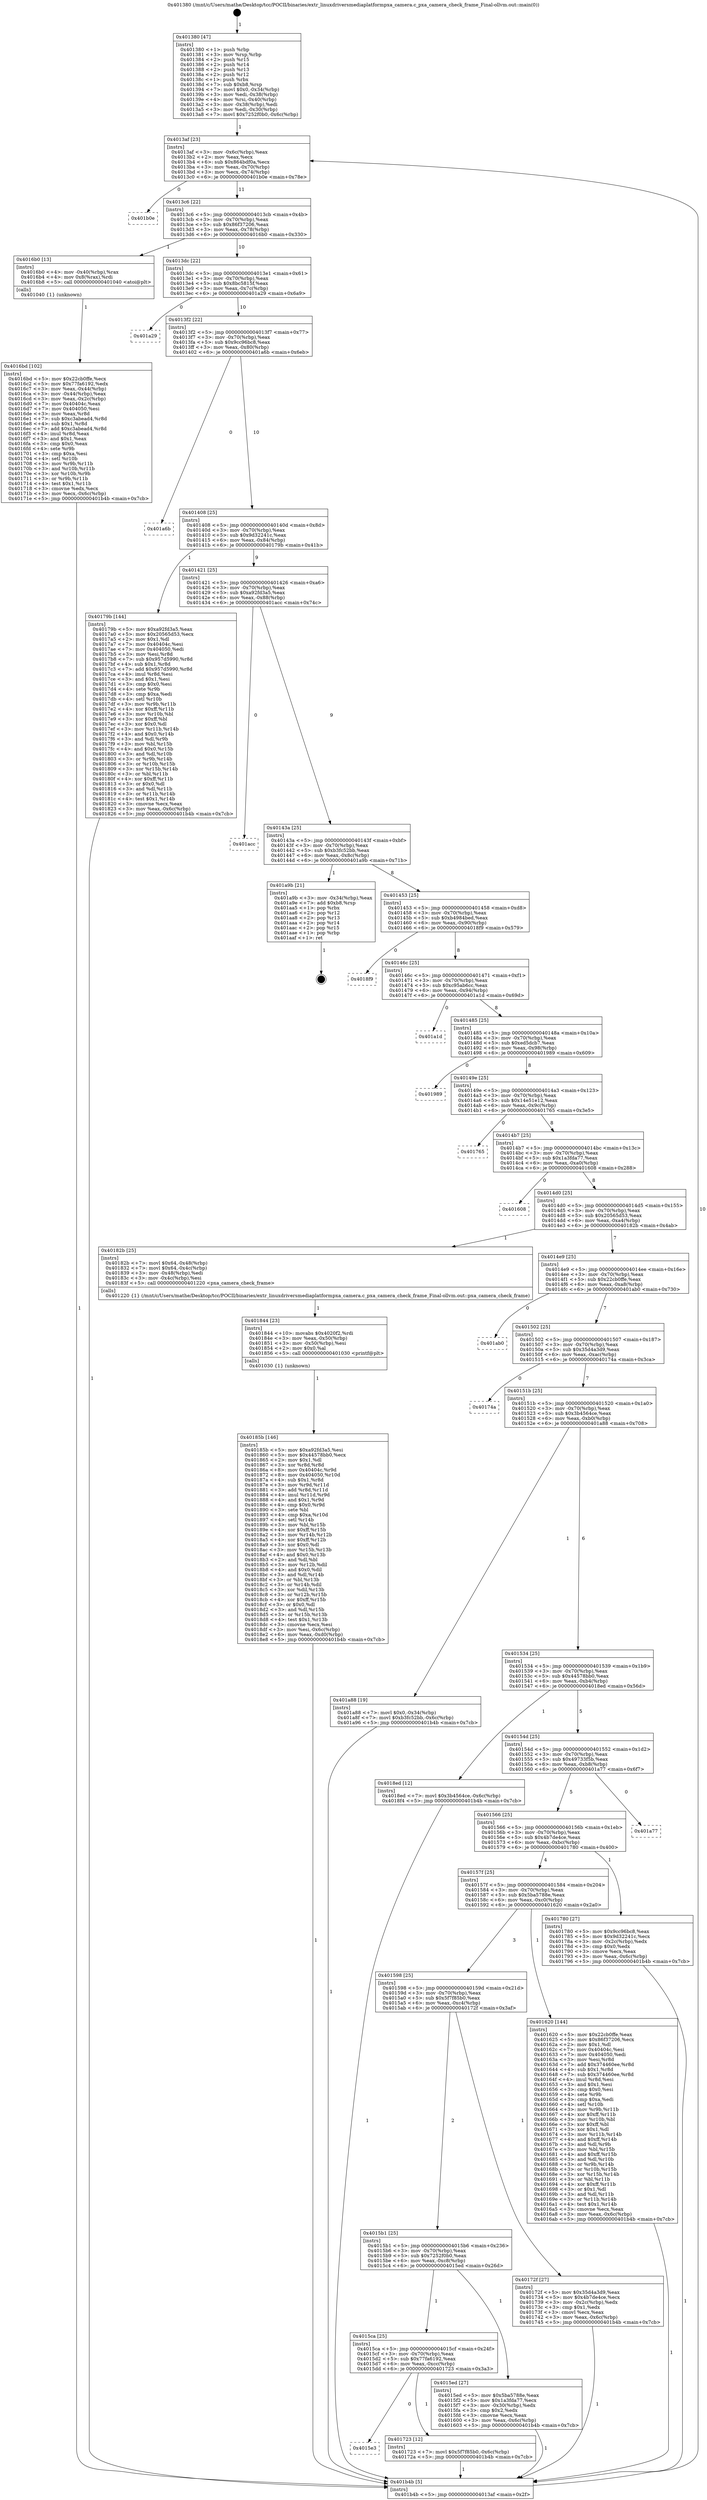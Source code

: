 digraph "0x401380" {
  label = "0x401380 (/mnt/c/Users/mathe/Desktop/tcc/POCII/binaries/extr_linuxdriversmediaplatformpxa_camera.c_pxa_camera_check_frame_Final-ollvm.out::main(0))"
  labelloc = "t"
  node[shape=record]

  Entry [label="",width=0.3,height=0.3,shape=circle,fillcolor=black,style=filled]
  "0x4013af" [label="{
     0x4013af [23]\l
     | [instrs]\l
     &nbsp;&nbsp;0x4013af \<+3\>: mov -0x6c(%rbp),%eax\l
     &nbsp;&nbsp;0x4013b2 \<+2\>: mov %eax,%ecx\l
     &nbsp;&nbsp;0x4013b4 \<+6\>: sub $0x864bdf0a,%ecx\l
     &nbsp;&nbsp;0x4013ba \<+3\>: mov %eax,-0x70(%rbp)\l
     &nbsp;&nbsp;0x4013bd \<+3\>: mov %ecx,-0x74(%rbp)\l
     &nbsp;&nbsp;0x4013c0 \<+6\>: je 0000000000401b0e \<main+0x78e\>\l
  }"]
  "0x401b0e" [label="{
     0x401b0e\l
  }", style=dashed]
  "0x4013c6" [label="{
     0x4013c6 [22]\l
     | [instrs]\l
     &nbsp;&nbsp;0x4013c6 \<+5\>: jmp 00000000004013cb \<main+0x4b\>\l
     &nbsp;&nbsp;0x4013cb \<+3\>: mov -0x70(%rbp),%eax\l
     &nbsp;&nbsp;0x4013ce \<+5\>: sub $0x86f37206,%eax\l
     &nbsp;&nbsp;0x4013d3 \<+3\>: mov %eax,-0x78(%rbp)\l
     &nbsp;&nbsp;0x4013d6 \<+6\>: je 00000000004016b0 \<main+0x330\>\l
  }"]
  Exit [label="",width=0.3,height=0.3,shape=circle,fillcolor=black,style=filled,peripheries=2]
  "0x4016b0" [label="{
     0x4016b0 [13]\l
     | [instrs]\l
     &nbsp;&nbsp;0x4016b0 \<+4\>: mov -0x40(%rbp),%rax\l
     &nbsp;&nbsp;0x4016b4 \<+4\>: mov 0x8(%rax),%rdi\l
     &nbsp;&nbsp;0x4016b8 \<+5\>: call 0000000000401040 \<atoi@plt\>\l
     | [calls]\l
     &nbsp;&nbsp;0x401040 \{1\} (unknown)\l
  }"]
  "0x4013dc" [label="{
     0x4013dc [22]\l
     | [instrs]\l
     &nbsp;&nbsp;0x4013dc \<+5\>: jmp 00000000004013e1 \<main+0x61\>\l
     &nbsp;&nbsp;0x4013e1 \<+3\>: mov -0x70(%rbp),%eax\l
     &nbsp;&nbsp;0x4013e4 \<+5\>: sub $0x8bc5815f,%eax\l
     &nbsp;&nbsp;0x4013e9 \<+3\>: mov %eax,-0x7c(%rbp)\l
     &nbsp;&nbsp;0x4013ec \<+6\>: je 0000000000401a29 \<main+0x6a9\>\l
  }"]
  "0x40185b" [label="{
     0x40185b [146]\l
     | [instrs]\l
     &nbsp;&nbsp;0x40185b \<+5\>: mov $0xa92fd3a5,%esi\l
     &nbsp;&nbsp;0x401860 \<+5\>: mov $0x44578bb0,%ecx\l
     &nbsp;&nbsp;0x401865 \<+2\>: mov $0x1,%dl\l
     &nbsp;&nbsp;0x401867 \<+3\>: xor %r8d,%r8d\l
     &nbsp;&nbsp;0x40186a \<+8\>: mov 0x40404c,%r9d\l
     &nbsp;&nbsp;0x401872 \<+8\>: mov 0x404050,%r10d\l
     &nbsp;&nbsp;0x40187a \<+4\>: sub $0x1,%r8d\l
     &nbsp;&nbsp;0x40187e \<+3\>: mov %r9d,%r11d\l
     &nbsp;&nbsp;0x401881 \<+3\>: add %r8d,%r11d\l
     &nbsp;&nbsp;0x401884 \<+4\>: imul %r11d,%r9d\l
     &nbsp;&nbsp;0x401888 \<+4\>: and $0x1,%r9d\l
     &nbsp;&nbsp;0x40188c \<+4\>: cmp $0x0,%r9d\l
     &nbsp;&nbsp;0x401890 \<+3\>: sete %bl\l
     &nbsp;&nbsp;0x401893 \<+4\>: cmp $0xa,%r10d\l
     &nbsp;&nbsp;0x401897 \<+4\>: setl %r14b\l
     &nbsp;&nbsp;0x40189b \<+3\>: mov %bl,%r15b\l
     &nbsp;&nbsp;0x40189e \<+4\>: xor $0xff,%r15b\l
     &nbsp;&nbsp;0x4018a2 \<+3\>: mov %r14b,%r12b\l
     &nbsp;&nbsp;0x4018a5 \<+4\>: xor $0xff,%r12b\l
     &nbsp;&nbsp;0x4018a9 \<+3\>: xor $0x0,%dl\l
     &nbsp;&nbsp;0x4018ac \<+3\>: mov %r15b,%r13b\l
     &nbsp;&nbsp;0x4018af \<+4\>: and $0x0,%r13b\l
     &nbsp;&nbsp;0x4018b3 \<+2\>: and %dl,%bl\l
     &nbsp;&nbsp;0x4018b5 \<+3\>: mov %r12b,%dil\l
     &nbsp;&nbsp;0x4018b8 \<+4\>: and $0x0,%dil\l
     &nbsp;&nbsp;0x4018bc \<+3\>: and %dl,%r14b\l
     &nbsp;&nbsp;0x4018bf \<+3\>: or %bl,%r13b\l
     &nbsp;&nbsp;0x4018c2 \<+3\>: or %r14b,%dil\l
     &nbsp;&nbsp;0x4018c5 \<+3\>: xor %dil,%r13b\l
     &nbsp;&nbsp;0x4018c8 \<+3\>: or %r12b,%r15b\l
     &nbsp;&nbsp;0x4018cb \<+4\>: xor $0xff,%r15b\l
     &nbsp;&nbsp;0x4018cf \<+3\>: or $0x0,%dl\l
     &nbsp;&nbsp;0x4018d2 \<+3\>: and %dl,%r15b\l
     &nbsp;&nbsp;0x4018d5 \<+3\>: or %r15b,%r13b\l
     &nbsp;&nbsp;0x4018d8 \<+4\>: test $0x1,%r13b\l
     &nbsp;&nbsp;0x4018dc \<+3\>: cmovne %ecx,%esi\l
     &nbsp;&nbsp;0x4018df \<+3\>: mov %esi,-0x6c(%rbp)\l
     &nbsp;&nbsp;0x4018e2 \<+6\>: mov %eax,-0xd0(%rbp)\l
     &nbsp;&nbsp;0x4018e8 \<+5\>: jmp 0000000000401b4b \<main+0x7cb\>\l
  }"]
  "0x401a29" [label="{
     0x401a29\l
  }", style=dashed]
  "0x4013f2" [label="{
     0x4013f2 [22]\l
     | [instrs]\l
     &nbsp;&nbsp;0x4013f2 \<+5\>: jmp 00000000004013f7 \<main+0x77\>\l
     &nbsp;&nbsp;0x4013f7 \<+3\>: mov -0x70(%rbp),%eax\l
     &nbsp;&nbsp;0x4013fa \<+5\>: sub $0x9cc96bc8,%eax\l
     &nbsp;&nbsp;0x4013ff \<+3\>: mov %eax,-0x80(%rbp)\l
     &nbsp;&nbsp;0x401402 \<+6\>: je 0000000000401a6b \<main+0x6eb\>\l
  }"]
  "0x401844" [label="{
     0x401844 [23]\l
     | [instrs]\l
     &nbsp;&nbsp;0x401844 \<+10\>: movabs $0x4020f2,%rdi\l
     &nbsp;&nbsp;0x40184e \<+3\>: mov %eax,-0x50(%rbp)\l
     &nbsp;&nbsp;0x401851 \<+3\>: mov -0x50(%rbp),%esi\l
     &nbsp;&nbsp;0x401854 \<+2\>: mov $0x0,%al\l
     &nbsp;&nbsp;0x401856 \<+5\>: call 0000000000401030 \<printf@plt\>\l
     | [calls]\l
     &nbsp;&nbsp;0x401030 \{1\} (unknown)\l
  }"]
  "0x401a6b" [label="{
     0x401a6b\l
  }", style=dashed]
  "0x401408" [label="{
     0x401408 [25]\l
     | [instrs]\l
     &nbsp;&nbsp;0x401408 \<+5\>: jmp 000000000040140d \<main+0x8d\>\l
     &nbsp;&nbsp;0x40140d \<+3\>: mov -0x70(%rbp),%eax\l
     &nbsp;&nbsp;0x401410 \<+5\>: sub $0x9d32241c,%eax\l
     &nbsp;&nbsp;0x401415 \<+6\>: mov %eax,-0x84(%rbp)\l
     &nbsp;&nbsp;0x40141b \<+6\>: je 000000000040179b \<main+0x41b\>\l
  }"]
  "0x4015e3" [label="{
     0x4015e3\l
  }", style=dashed]
  "0x40179b" [label="{
     0x40179b [144]\l
     | [instrs]\l
     &nbsp;&nbsp;0x40179b \<+5\>: mov $0xa92fd3a5,%eax\l
     &nbsp;&nbsp;0x4017a0 \<+5\>: mov $0x20565d53,%ecx\l
     &nbsp;&nbsp;0x4017a5 \<+2\>: mov $0x1,%dl\l
     &nbsp;&nbsp;0x4017a7 \<+7\>: mov 0x40404c,%esi\l
     &nbsp;&nbsp;0x4017ae \<+7\>: mov 0x404050,%edi\l
     &nbsp;&nbsp;0x4017b5 \<+3\>: mov %esi,%r8d\l
     &nbsp;&nbsp;0x4017b8 \<+7\>: sub $0x957d5990,%r8d\l
     &nbsp;&nbsp;0x4017bf \<+4\>: sub $0x1,%r8d\l
     &nbsp;&nbsp;0x4017c3 \<+7\>: add $0x957d5990,%r8d\l
     &nbsp;&nbsp;0x4017ca \<+4\>: imul %r8d,%esi\l
     &nbsp;&nbsp;0x4017ce \<+3\>: and $0x1,%esi\l
     &nbsp;&nbsp;0x4017d1 \<+3\>: cmp $0x0,%esi\l
     &nbsp;&nbsp;0x4017d4 \<+4\>: sete %r9b\l
     &nbsp;&nbsp;0x4017d8 \<+3\>: cmp $0xa,%edi\l
     &nbsp;&nbsp;0x4017db \<+4\>: setl %r10b\l
     &nbsp;&nbsp;0x4017df \<+3\>: mov %r9b,%r11b\l
     &nbsp;&nbsp;0x4017e2 \<+4\>: xor $0xff,%r11b\l
     &nbsp;&nbsp;0x4017e6 \<+3\>: mov %r10b,%bl\l
     &nbsp;&nbsp;0x4017e9 \<+3\>: xor $0xff,%bl\l
     &nbsp;&nbsp;0x4017ec \<+3\>: xor $0x0,%dl\l
     &nbsp;&nbsp;0x4017ef \<+3\>: mov %r11b,%r14b\l
     &nbsp;&nbsp;0x4017f2 \<+4\>: and $0x0,%r14b\l
     &nbsp;&nbsp;0x4017f6 \<+3\>: and %dl,%r9b\l
     &nbsp;&nbsp;0x4017f9 \<+3\>: mov %bl,%r15b\l
     &nbsp;&nbsp;0x4017fc \<+4\>: and $0x0,%r15b\l
     &nbsp;&nbsp;0x401800 \<+3\>: and %dl,%r10b\l
     &nbsp;&nbsp;0x401803 \<+3\>: or %r9b,%r14b\l
     &nbsp;&nbsp;0x401806 \<+3\>: or %r10b,%r15b\l
     &nbsp;&nbsp;0x401809 \<+3\>: xor %r15b,%r14b\l
     &nbsp;&nbsp;0x40180c \<+3\>: or %bl,%r11b\l
     &nbsp;&nbsp;0x40180f \<+4\>: xor $0xff,%r11b\l
     &nbsp;&nbsp;0x401813 \<+3\>: or $0x0,%dl\l
     &nbsp;&nbsp;0x401816 \<+3\>: and %dl,%r11b\l
     &nbsp;&nbsp;0x401819 \<+3\>: or %r11b,%r14b\l
     &nbsp;&nbsp;0x40181c \<+4\>: test $0x1,%r14b\l
     &nbsp;&nbsp;0x401820 \<+3\>: cmovne %ecx,%eax\l
     &nbsp;&nbsp;0x401823 \<+3\>: mov %eax,-0x6c(%rbp)\l
     &nbsp;&nbsp;0x401826 \<+5\>: jmp 0000000000401b4b \<main+0x7cb\>\l
  }"]
  "0x401421" [label="{
     0x401421 [25]\l
     | [instrs]\l
     &nbsp;&nbsp;0x401421 \<+5\>: jmp 0000000000401426 \<main+0xa6\>\l
     &nbsp;&nbsp;0x401426 \<+3\>: mov -0x70(%rbp),%eax\l
     &nbsp;&nbsp;0x401429 \<+5\>: sub $0xa92fd3a5,%eax\l
     &nbsp;&nbsp;0x40142e \<+6\>: mov %eax,-0x88(%rbp)\l
     &nbsp;&nbsp;0x401434 \<+6\>: je 0000000000401acc \<main+0x74c\>\l
  }"]
  "0x401723" [label="{
     0x401723 [12]\l
     | [instrs]\l
     &nbsp;&nbsp;0x401723 \<+7\>: movl $0x5f7f85b0,-0x6c(%rbp)\l
     &nbsp;&nbsp;0x40172a \<+5\>: jmp 0000000000401b4b \<main+0x7cb\>\l
  }"]
  "0x401acc" [label="{
     0x401acc\l
  }", style=dashed]
  "0x40143a" [label="{
     0x40143a [25]\l
     | [instrs]\l
     &nbsp;&nbsp;0x40143a \<+5\>: jmp 000000000040143f \<main+0xbf\>\l
     &nbsp;&nbsp;0x40143f \<+3\>: mov -0x70(%rbp),%eax\l
     &nbsp;&nbsp;0x401442 \<+5\>: sub $0xb3fc52bb,%eax\l
     &nbsp;&nbsp;0x401447 \<+6\>: mov %eax,-0x8c(%rbp)\l
     &nbsp;&nbsp;0x40144d \<+6\>: je 0000000000401a9b \<main+0x71b\>\l
  }"]
  "0x4016bd" [label="{
     0x4016bd [102]\l
     | [instrs]\l
     &nbsp;&nbsp;0x4016bd \<+5\>: mov $0x22cb0ffe,%ecx\l
     &nbsp;&nbsp;0x4016c2 \<+5\>: mov $0x77fa6192,%edx\l
     &nbsp;&nbsp;0x4016c7 \<+3\>: mov %eax,-0x44(%rbp)\l
     &nbsp;&nbsp;0x4016ca \<+3\>: mov -0x44(%rbp),%eax\l
     &nbsp;&nbsp;0x4016cd \<+3\>: mov %eax,-0x2c(%rbp)\l
     &nbsp;&nbsp;0x4016d0 \<+7\>: mov 0x40404c,%eax\l
     &nbsp;&nbsp;0x4016d7 \<+7\>: mov 0x404050,%esi\l
     &nbsp;&nbsp;0x4016de \<+3\>: mov %eax,%r8d\l
     &nbsp;&nbsp;0x4016e1 \<+7\>: sub $0xc3abead4,%r8d\l
     &nbsp;&nbsp;0x4016e8 \<+4\>: sub $0x1,%r8d\l
     &nbsp;&nbsp;0x4016ec \<+7\>: add $0xc3abead4,%r8d\l
     &nbsp;&nbsp;0x4016f3 \<+4\>: imul %r8d,%eax\l
     &nbsp;&nbsp;0x4016f7 \<+3\>: and $0x1,%eax\l
     &nbsp;&nbsp;0x4016fa \<+3\>: cmp $0x0,%eax\l
     &nbsp;&nbsp;0x4016fd \<+4\>: sete %r9b\l
     &nbsp;&nbsp;0x401701 \<+3\>: cmp $0xa,%esi\l
     &nbsp;&nbsp;0x401704 \<+4\>: setl %r10b\l
     &nbsp;&nbsp;0x401708 \<+3\>: mov %r9b,%r11b\l
     &nbsp;&nbsp;0x40170b \<+3\>: and %r10b,%r11b\l
     &nbsp;&nbsp;0x40170e \<+3\>: xor %r10b,%r9b\l
     &nbsp;&nbsp;0x401711 \<+3\>: or %r9b,%r11b\l
     &nbsp;&nbsp;0x401714 \<+4\>: test $0x1,%r11b\l
     &nbsp;&nbsp;0x401718 \<+3\>: cmovne %edx,%ecx\l
     &nbsp;&nbsp;0x40171b \<+3\>: mov %ecx,-0x6c(%rbp)\l
     &nbsp;&nbsp;0x40171e \<+5\>: jmp 0000000000401b4b \<main+0x7cb\>\l
  }"]
  "0x401a9b" [label="{
     0x401a9b [21]\l
     | [instrs]\l
     &nbsp;&nbsp;0x401a9b \<+3\>: mov -0x34(%rbp),%eax\l
     &nbsp;&nbsp;0x401a9e \<+7\>: add $0xb8,%rsp\l
     &nbsp;&nbsp;0x401aa5 \<+1\>: pop %rbx\l
     &nbsp;&nbsp;0x401aa6 \<+2\>: pop %r12\l
     &nbsp;&nbsp;0x401aa8 \<+2\>: pop %r13\l
     &nbsp;&nbsp;0x401aaa \<+2\>: pop %r14\l
     &nbsp;&nbsp;0x401aac \<+2\>: pop %r15\l
     &nbsp;&nbsp;0x401aae \<+1\>: pop %rbp\l
     &nbsp;&nbsp;0x401aaf \<+1\>: ret\l
  }"]
  "0x401453" [label="{
     0x401453 [25]\l
     | [instrs]\l
     &nbsp;&nbsp;0x401453 \<+5\>: jmp 0000000000401458 \<main+0xd8\>\l
     &nbsp;&nbsp;0x401458 \<+3\>: mov -0x70(%rbp),%eax\l
     &nbsp;&nbsp;0x40145b \<+5\>: sub $0xb4984bed,%eax\l
     &nbsp;&nbsp;0x401460 \<+6\>: mov %eax,-0x90(%rbp)\l
     &nbsp;&nbsp;0x401466 \<+6\>: je 00000000004018f9 \<main+0x579\>\l
  }"]
  "0x401380" [label="{
     0x401380 [47]\l
     | [instrs]\l
     &nbsp;&nbsp;0x401380 \<+1\>: push %rbp\l
     &nbsp;&nbsp;0x401381 \<+3\>: mov %rsp,%rbp\l
     &nbsp;&nbsp;0x401384 \<+2\>: push %r15\l
     &nbsp;&nbsp;0x401386 \<+2\>: push %r14\l
     &nbsp;&nbsp;0x401388 \<+2\>: push %r13\l
     &nbsp;&nbsp;0x40138a \<+2\>: push %r12\l
     &nbsp;&nbsp;0x40138c \<+1\>: push %rbx\l
     &nbsp;&nbsp;0x40138d \<+7\>: sub $0xb8,%rsp\l
     &nbsp;&nbsp;0x401394 \<+7\>: movl $0x0,-0x34(%rbp)\l
     &nbsp;&nbsp;0x40139b \<+3\>: mov %edi,-0x38(%rbp)\l
     &nbsp;&nbsp;0x40139e \<+4\>: mov %rsi,-0x40(%rbp)\l
     &nbsp;&nbsp;0x4013a2 \<+3\>: mov -0x38(%rbp),%edi\l
     &nbsp;&nbsp;0x4013a5 \<+3\>: mov %edi,-0x30(%rbp)\l
     &nbsp;&nbsp;0x4013a8 \<+7\>: movl $0x7252f0b0,-0x6c(%rbp)\l
  }"]
  "0x4018f9" [label="{
     0x4018f9\l
  }", style=dashed]
  "0x40146c" [label="{
     0x40146c [25]\l
     | [instrs]\l
     &nbsp;&nbsp;0x40146c \<+5\>: jmp 0000000000401471 \<main+0xf1\>\l
     &nbsp;&nbsp;0x401471 \<+3\>: mov -0x70(%rbp),%eax\l
     &nbsp;&nbsp;0x401474 \<+5\>: sub $0xc95ab6cc,%eax\l
     &nbsp;&nbsp;0x401479 \<+6\>: mov %eax,-0x94(%rbp)\l
     &nbsp;&nbsp;0x40147f \<+6\>: je 0000000000401a1d \<main+0x69d\>\l
  }"]
  "0x401b4b" [label="{
     0x401b4b [5]\l
     | [instrs]\l
     &nbsp;&nbsp;0x401b4b \<+5\>: jmp 00000000004013af \<main+0x2f\>\l
  }"]
  "0x401a1d" [label="{
     0x401a1d\l
  }", style=dashed]
  "0x401485" [label="{
     0x401485 [25]\l
     | [instrs]\l
     &nbsp;&nbsp;0x401485 \<+5\>: jmp 000000000040148a \<main+0x10a\>\l
     &nbsp;&nbsp;0x40148a \<+3\>: mov -0x70(%rbp),%eax\l
     &nbsp;&nbsp;0x40148d \<+5\>: sub $0xed5dcb7,%eax\l
     &nbsp;&nbsp;0x401492 \<+6\>: mov %eax,-0x98(%rbp)\l
     &nbsp;&nbsp;0x401498 \<+6\>: je 0000000000401989 \<main+0x609\>\l
  }"]
  "0x4015ca" [label="{
     0x4015ca [25]\l
     | [instrs]\l
     &nbsp;&nbsp;0x4015ca \<+5\>: jmp 00000000004015cf \<main+0x24f\>\l
     &nbsp;&nbsp;0x4015cf \<+3\>: mov -0x70(%rbp),%eax\l
     &nbsp;&nbsp;0x4015d2 \<+5\>: sub $0x77fa6192,%eax\l
     &nbsp;&nbsp;0x4015d7 \<+6\>: mov %eax,-0xcc(%rbp)\l
     &nbsp;&nbsp;0x4015dd \<+6\>: je 0000000000401723 \<main+0x3a3\>\l
  }"]
  "0x401989" [label="{
     0x401989\l
  }", style=dashed]
  "0x40149e" [label="{
     0x40149e [25]\l
     | [instrs]\l
     &nbsp;&nbsp;0x40149e \<+5\>: jmp 00000000004014a3 \<main+0x123\>\l
     &nbsp;&nbsp;0x4014a3 \<+3\>: mov -0x70(%rbp),%eax\l
     &nbsp;&nbsp;0x4014a6 \<+5\>: sub $0x14e51e12,%eax\l
     &nbsp;&nbsp;0x4014ab \<+6\>: mov %eax,-0x9c(%rbp)\l
     &nbsp;&nbsp;0x4014b1 \<+6\>: je 0000000000401765 \<main+0x3e5\>\l
  }"]
  "0x4015ed" [label="{
     0x4015ed [27]\l
     | [instrs]\l
     &nbsp;&nbsp;0x4015ed \<+5\>: mov $0x5ba5788e,%eax\l
     &nbsp;&nbsp;0x4015f2 \<+5\>: mov $0x1a3fda77,%ecx\l
     &nbsp;&nbsp;0x4015f7 \<+3\>: mov -0x30(%rbp),%edx\l
     &nbsp;&nbsp;0x4015fa \<+3\>: cmp $0x2,%edx\l
     &nbsp;&nbsp;0x4015fd \<+3\>: cmovne %ecx,%eax\l
     &nbsp;&nbsp;0x401600 \<+3\>: mov %eax,-0x6c(%rbp)\l
     &nbsp;&nbsp;0x401603 \<+5\>: jmp 0000000000401b4b \<main+0x7cb\>\l
  }"]
  "0x401765" [label="{
     0x401765\l
  }", style=dashed]
  "0x4014b7" [label="{
     0x4014b7 [25]\l
     | [instrs]\l
     &nbsp;&nbsp;0x4014b7 \<+5\>: jmp 00000000004014bc \<main+0x13c\>\l
     &nbsp;&nbsp;0x4014bc \<+3\>: mov -0x70(%rbp),%eax\l
     &nbsp;&nbsp;0x4014bf \<+5\>: sub $0x1a3fda77,%eax\l
     &nbsp;&nbsp;0x4014c4 \<+6\>: mov %eax,-0xa0(%rbp)\l
     &nbsp;&nbsp;0x4014ca \<+6\>: je 0000000000401608 \<main+0x288\>\l
  }"]
  "0x4015b1" [label="{
     0x4015b1 [25]\l
     | [instrs]\l
     &nbsp;&nbsp;0x4015b1 \<+5\>: jmp 00000000004015b6 \<main+0x236\>\l
     &nbsp;&nbsp;0x4015b6 \<+3\>: mov -0x70(%rbp),%eax\l
     &nbsp;&nbsp;0x4015b9 \<+5\>: sub $0x7252f0b0,%eax\l
     &nbsp;&nbsp;0x4015be \<+6\>: mov %eax,-0xc8(%rbp)\l
     &nbsp;&nbsp;0x4015c4 \<+6\>: je 00000000004015ed \<main+0x26d\>\l
  }"]
  "0x401608" [label="{
     0x401608\l
  }", style=dashed]
  "0x4014d0" [label="{
     0x4014d0 [25]\l
     | [instrs]\l
     &nbsp;&nbsp;0x4014d0 \<+5\>: jmp 00000000004014d5 \<main+0x155\>\l
     &nbsp;&nbsp;0x4014d5 \<+3\>: mov -0x70(%rbp),%eax\l
     &nbsp;&nbsp;0x4014d8 \<+5\>: sub $0x20565d53,%eax\l
     &nbsp;&nbsp;0x4014dd \<+6\>: mov %eax,-0xa4(%rbp)\l
     &nbsp;&nbsp;0x4014e3 \<+6\>: je 000000000040182b \<main+0x4ab\>\l
  }"]
  "0x40172f" [label="{
     0x40172f [27]\l
     | [instrs]\l
     &nbsp;&nbsp;0x40172f \<+5\>: mov $0x35d4a3d9,%eax\l
     &nbsp;&nbsp;0x401734 \<+5\>: mov $0x4b7de4ce,%ecx\l
     &nbsp;&nbsp;0x401739 \<+3\>: mov -0x2c(%rbp),%edx\l
     &nbsp;&nbsp;0x40173c \<+3\>: cmp $0x1,%edx\l
     &nbsp;&nbsp;0x40173f \<+3\>: cmovl %ecx,%eax\l
     &nbsp;&nbsp;0x401742 \<+3\>: mov %eax,-0x6c(%rbp)\l
     &nbsp;&nbsp;0x401745 \<+5\>: jmp 0000000000401b4b \<main+0x7cb\>\l
  }"]
  "0x40182b" [label="{
     0x40182b [25]\l
     | [instrs]\l
     &nbsp;&nbsp;0x40182b \<+7\>: movl $0x64,-0x48(%rbp)\l
     &nbsp;&nbsp;0x401832 \<+7\>: movl $0x64,-0x4c(%rbp)\l
     &nbsp;&nbsp;0x401839 \<+3\>: mov -0x48(%rbp),%edi\l
     &nbsp;&nbsp;0x40183c \<+3\>: mov -0x4c(%rbp),%esi\l
     &nbsp;&nbsp;0x40183f \<+5\>: call 0000000000401220 \<pxa_camera_check_frame\>\l
     | [calls]\l
     &nbsp;&nbsp;0x401220 \{1\} (/mnt/c/Users/mathe/Desktop/tcc/POCII/binaries/extr_linuxdriversmediaplatformpxa_camera.c_pxa_camera_check_frame_Final-ollvm.out::pxa_camera_check_frame)\l
  }"]
  "0x4014e9" [label="{
     0x4014e9 [25]\l
     | [instrs]\l
     &nbsp;&nbsp;0x4014e9 \<+5\>: jmp 00000000004014ee \<main+0x16e\>\l
     &nbsp;&nbsp;0x4014ee \<+3\>: mov -0x70(%rbp),%eax\l
     &nbsp;&nbsp;0x4014f1 \<+5\>: sub $0x22cb0ffe,%eax\l
     &nbsp;&nbsp;0x4014f6 \<+6\>: mov %eax,-0xa8(%rbp)\l
     &nbsp;&nbsp;0x4014fc \<+6\>: je 0000000000401ab0 \<main+0x730\>\l
  }"]
  "0x401598" [label="{
     0x401598 [25]\l
     | [instrs]\l
     &nbsp;&nbsp;0x401598 \<+5\>: jmp 000000000040159d \<main+0x21d\>\l
     &nbsp;&nbsp;0x40159d \<+3\>: mov -0x70(%rbp),%eax\l
     &nbsp;&nbsp;0x4015a0 \<+5\>: sub $0x5f7f85b0,%eax\l
     &nbsp;&nbsp;0x4015a5 \<+6\>: mov %eax,-0xc4(%rbp)\l
     &nbsp;&nbsp;0x4015ab \<+6\>: je 000000000040172f \<main+0x3af\>\l
  }"]
  "0x401ab0" [label="{
     0x401ab0\l
  }", style=dashed]
  "0x401502" [label="{
     0x401502 [25]\l
     | [instrs]\l
     &nbsp;&nbsp;0x401502 \<+5\>: jmp 0000000000401507 \<main+0x187\>\l
     &nbsp;&nbsp;0x401507 \<+3\>: mov -0x70(%rbp),%eax\l
     &nbsp;&nbsp;0x40150a \<+5\>: sub $0x35d4a3d9,%eax\l
     &nbsp;&nbsp;0x40150f \<+6\>: mov %eax,-0xac(%rbp)\l
     &nbsp;&nbsp;0x401515 \<+6\>: je 000000000040174a \<main+0x3ca\>\l
  }"]
  "0x401620" [label="{
     0x401620 [144]\l
     | [instrs]\l
     &nbsp;&nbsp;0x401620 \<+5\>: mov $0x22cb0ffe,%eax\l
     &nbsp;&nbsp;0x401625 \<+5\>: mov $0x86f37206,%ecx\l
     &nbsp;&nbsp;0x40162a \<+2\>: mov $0x1,%dl\l
     &nbsp;&nbsp;0x40162c \<+7\>: mov 0x40404c,%esi\l
     &nbsp;&nbsp;0x401633 \<+7\>: mov 0x404050,%edi\l
     &nbsp;&nbsp;0x40163a \<+3\>: mov %esi,%r8d\l
     &nbsp;&nbsp;0x40163d \<+7\>: add $0x374460ee,%r8d\l
     &nbsp;&nbsp;0x401644 \<+4\>: sub $0x1,%r8d\l
     &nbsp;&nbsp;0x401648 \<+7\>: sub $0x374460ee,%r8d\l
     &nbsp;&nbsp;0x40164f \<+4\>: imul %r8d,%esi\l
     &nbsp;&nbsp;0x401653 \<+3\>: and $0x1,%esi\l
     &nbsp;&nbsp;0x401656 \<+3\>: cmp $0x0,%esi\l
     &nbsp;&nbsp;0x401659 \<+4\>: sete %r9b\l
     &nbsp;&nbsp;0x40165d \<+3\>: cmp $0xa,%edi\l
     &nbsp;&nbsp;0x401660 \<+4\>: setl %r10b\l
     &nbsp;&nbsp;0x401664 \<+3\>: mov %r9b,%r11b\l
     &nbsp;&nbsp;0x401667 \<+4\>: xor $0xff,%r11b\l
     &nbsp;&nbsp;0x40166b \<+3\>: mov %r10b,%bl\l
     &nbsp;&nbsp;0x40166e \<+3\>: xor $0xff,%bl\l
     &nbsp;&nbsp;0x401671 \<+3\>: xor $0x1,%dl\l
     &nbsp;&nbsp;0x401674 \<+3\>: mov %r11b,%r14b\l
     &nbsp;&nbsp;0x401677 \<+4\>: and $0xff,%r14b\l
     &nbsp;&nbsp;0x40167b \<+3\>: and %dl,%r9b\l
     &nbsp;&nbsp;0x40167e \<+3\>: mov %bl,%r15b\l
     &nbsp;&nbsp;0x401681 \<+4\>: and $0xff,%r15b\l
     &nbsp;&nbsp;0x401685 \<+3\>: and %dl,%r10b\l
     &nbsp;&nbsp;0x401688 \<+3\>: or %r9b,%r14b\l
     &nbsp;&nbsp;0x40168b \<+3\>: or %r10b,%r15b\l
     &nbsp;&nbsp;0x40168e \<+3\>: xor %r15b,%r14b\l
     &nbsp;&nbsp;0x401691 \<+3\>: or %bl,%r11b\l
     &nbsp;&nbsp;0x401694 \<+4\>: xor $0xff,%r11b\l
     &nbsp;&nbsp;0x401698 \<+3\>: or $0x1,%dl\l
     &nbsp;&nbsp;0x40169b \<+3\>: and %dl,%r11b\l
     &nbsp;&nbsp;0x40169e \<+3\>: or %r11b,%r14b\l
     &nbsp;&nbsp;0x4016a1 \<+4\>: test $0x1,%r14b\l
     &nbsp;&nbsp;0x4016a5 \<+3\>: cmovne %ecx,%eax\l
     &nbsp;&nbsp;0x4016a8 \<+3\>: mov %eax,-0x6c(%rbp)\l
     &nbsp;&nbsp;0x4016ab \<+5\>: jmp 0000000000401b4b \<main+0x7cb\>\l
  }"]
  "0x40174a" [label="{
     0x40174a\l
  }", style=dashed]
  "0x40151b" [label="{
     0x40151b [25]\l
     | [instrs]\l
     &nbsp;&nbsp;0x40151b \<+5\>: jmp 0000000000401520 \<main+0x1a0\>\l
     &nbsp;&nbsp;0x401520 \<+3\>: mov -0x70(%rbp),%eax\l
     &nbsp;&nbsp;0x401523 \<+5\>: sub $0x3b4564ce,%eax\l
     &nbsp;&nbsp;0x401528 \<+6\>: mov %eax,-0xb0(%rbp)\l
     &nbsp;&nbsp;0x40152e \<+6\>: je 0000000000401a88 \<main+0x708\>\l
  }"]
  "0x40157f" [label="{
     0x40157f [25]\l
     | [instrs]\l
     &nbsp;&nbsp;0x40157f \<+5\>: jmp 0000000000401584 \<main+0x204\>\l
     &nbsp;&nbsp;0x401584 \<+3\>: mov -0x70(%rbp),%eax\l
     &nbsp;&nbsp;0x401587 \<+5\>: sub $0x5ba5788e,%eax\l
     &nbsp;&nbsp;0x40158c \<+6\>: mov %eax,-0xc0(%rbp)\l
     &nbsp;&nbsp;0x401592 \<+6\>: je 0000000000401620 \<main+0x2a0\>\l
  }"]
  "0x401a88" [label="{
     0x401a88 [19]\l
     | [instrs]\l
     &nbsp;&nbsp;0x401a88 \<+7\>: movl $0x0,-0x34(%rbp)\l
     &nbsp;&nbsp;0x401a8f \<+7\>: movl $0xb3fc52bb,-0x6c(%rbp)\l
     &nbsp;&nbsp;0x401a96 \<+5\>: jmp 0000000000401b4b \<main+0x7cb\>\l
  }"]
  "0x401534" [label="{
     0x401534 [25]\l
     | [instrs]\l
     &nbsp;&nbsp;0x401534 \<+5\>: jmp 0000000000401539 \<main+0x1b9\>\l
     &nbsp;&nbsp;0x401539 \<+3\>: mov -0x70(%rbp),%eax\l
     &nbsp;&nbsp;0x40153c \<+5\>: sub $0x44578bb0,%eax\l
     &nbsp;&nbsp;0x401541 \<+6\>: mov %eax,-0xb4(%rbp)\l
     &nbsp;&nbsp;0x401547 \<+6\>: je 00000000004018ed \<main+0x56d\>\l
  }"]
  "0x401780" [label="{
     0x401780 [27]\l
     | [instrs]\l
     &nbsp;&nbsp;0x401780 \<+5\>: mov $0x9cc96bc8,%eax\l
     &nbsp;&nbsp;0x401785 \<+5\>: mov $0x9d32241c,%ecx\l
     &nbsp;&nbsp;0x40178a \<+3\>: mov -0x2c(%rbp),%edx\l
     &nbsp;&nbsp;0x40178d \<+3\>: cmp $0x0,%edx\l
     &nbsp;&nbsp;0x401790 \<+3\>: cmove %ecx,%eax\l
     &nbsp;&nbsp;0x401793 \<+3\>: mov %eax,-0x6c(%rbp)\l
     &nbsp;&nbsp;0x401796 \<+5\>: jmp 0000000000401b4b \<main+0x7cb\>\l
  }"]
  "0x4018ed" [label="{
     0x4018ed [12]\l
     | [instrs]\l
     &nbsp;&nbsp;0x4018ed \<+7\>: movl $0x3b4564ce,-0x6c(%rbp)\l
     &nbsp;&nbsp;0x4018f4 \<+5\>: jmp 0000000000401b4b \<main+0x7cb\>\l
  }"]
  "0x40154d" [label="{
     0x40154d [25]\l
     | [instrs]\l
     &nbsp;&nbsp;0x40154d \<+5\>: jmp 0000000000401552 \<main+0x1d2\>\l
     &nbsp;&nbsp;0x401552 \<+3\>: mov -0x70(%rbp),%eax\l
     &nbsp;&nbsp;0x401555 \<+5\>: sub $0x49733f5b,%eax\l
     &nbsp;&nbsp;0x40155a \<+6\>: mov %eax,-0xb8(%rbp)\l
     &nbsp;&nbsp;0x401560 \<+6\>: je 0000000000401a77 \<main+0x6f7\>\l
  }"]
  "0x401566" [label="{
     0x401566 [25]\l
     | [instrs]\l
     &nbsp;&nbsp;0x401566 \<+5\>: jmp 000000000040156b \<main+0x1eb\>\l
     &nbsp;&nbsp;0x40156b \<+3\>: mov -0x70(%rbp),%eax\l
     &nbsp;&nbsp;0x40156e \<+5\>: sub $0x4b7de4ce,%eax\l
     &nbsp;&nbsp;0x401573 \<+6\>: mov %eax,-0xbc(%rbp)\l
     &nbsp;&nbsp;0x401579 \<+6\>: je 0000000000401780 \<main+0x400\>\l
  }"]
  "0x401a77" [label="{
     0x401a77\l
  }", style=dashed]
  Entry -> "0x401380" [label=" 1"]
  "0x4013af" -> "0x401b0e" [label=" 0"]
  "0x4013af" -> "0x4013c6" [label=" 11"]
  "0x401a9b" -> Exit [label=" 1"]
  "0x4013c6" -> "0x4016b0" [label=" 1"]
  "0x4013c6" -> "0x4013dc" [label=" 10"]
  "0x401a88" -> "0x401b4b" [label=" 1"]
  "0x4013dc" -> "0x401a29" [label=" 0"]
  "0x4013dc" -> "0x4013f2" [label=" 10"]
  "0x4018ed" -> "0x401b4b" [label=" 1"]
  "0x4013f2" -> "0x401a6b" [label=" 0"]
  "0x4013f2" -> "0x401408" [label=" 10"]
  "0x40185b" -> "0x401b4b" [label=" 1"]
  "0x401408" -> "0x40179b" [label=" 1"]
  "0x401408" -> "0x401421" [label=" 9"]
  "0x401844" -> "0x40185b" [label=" 1"]
  "0x401421" -> "0x401acc" [label=" 0"]
  "0x401421" -> "0x40143a" [label=" 9"]
  "0x40182b" -> "0x401844" [label=" 1"]
  "0x40143a" -> "0x401a9b" [label=" 1"]
  "0x40143a" -> "0x401453" [label=" 8"]
  "0x401780" -> "0x401b4b" [label=" 1"]
  "0x401453" -> "0x4018f9" [label=" 0"]
  "0x401453" -> "0x40146c" [label=" 8"]
  "0x40172f" -> "0x401b4b" [label=" 1"]
  "0x40146c" -> "0x401a1d" [label=" 0"]
  "0x40146c" -> "0x401485" [label=" 8"]
  "0x401723" -> "0x401b4b" [label=" 1"]
  "0x401485" -> "0x401989" [label=" 0"]
  "0x401485" -> "0x40149e" [label=" 8"]
  "0x4015ca" -> "0x4015e3" [label=" 0"]
  "0x40149e" -> "0x401765" [label=" 0"]
  "0x40149e" -> "0x4014b7" [label=" 8"]
  "0x4015ca" -> "0x401723" [label=" 1"]
  "0x4014b7" -> "0x401608" [label=" 0"]
  "0x4014b7" -> "0x4014d0" [label=" 8"]
  "0x4016bd" -> "0x401b4b" [label=" 1"]
  "0x4014d0" -> "0x40182b" [label=" 1"]
  "0x4014d0" -> "0x4014e9" [label=" 7"]
  "0x4016b0" -> "0x4016bd" [label=" 1"]
  "0x4014e9" -> "0x401ab0" [label=" 0"]
  "0x4014e9" -> "0x401502" [label=" 7"]
  "0x401b4b" -> "0x4013af" [label=" 10"]
  "0x401502" -> "0x40174a" [label=" 0"]
  "0x401502" -> "0x40151b" [label=" 7"]
  "0x401380" -> "0x4013af" [label=" 1"]
  "0x40151b" -> "0x401a88" [label=" 1"]
  "0x40151b" -> "0x401534" [label=" 6"]
  "0x4015b1" -> "0x4015ca" [label=" 1"]
  "0x401534" -> "0x4018ed" [label=" 1"]
  "0x401534" -> "0x40154d" [label=" 5"]
  "0x4015b1" -> "0x4015ed" [label=" 1"]
  "0x40154d" -> "0x401a77" [label=" 0"]
  "0x40154d" -> "0x401566" [label=" 5"]
  "0x40179b" -> "0x401b4b" [label=" 1"]
  "0x401566" -> "0x401780" [label=" 1"]
  "0x401566" -> "0x40157f" [label=" 4"]
  "0x4015ed" -> "0x401b4b" [label=" 1"]
  "0x40157f" -> "0x401620" [label=" 1"]
  "0x40157f" -> "0x401598" [label=" 3"]
  "0x401620" -> "0x401b4b" [label=" 1"]
  "0x401598" -> "0x40172f" [label=" 1"]
  "0x401598" -> "0x4015b1" [label=" 2"]
}
